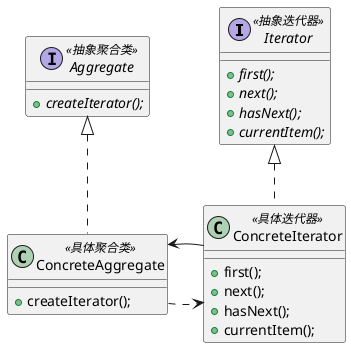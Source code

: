 @startuml

interface  Iterator<<抽象迭代器>>{
+{abstract} first();
+{abstract} next();
+{abstract} hasNext();
+{abstract} currentItem();
}

class ConcreteIterator<<具体迭代器>>{
+first();
+next();
+hasNext();
+currentItem();
}

interface Aggregate<<抽象聚合类>>{
+{abstract} createIterator();
}
class ConcreteAggregate<<具体聚合类>>{
+createIterator();
}

ConcreteIterator .up.|>Iterator
ConcreteAggregate .up.|>Aggregate
ConcreteAggregate .right.>ConcreteIterator
ConcreteIterator -left->ConcreteAggregate


@enduml